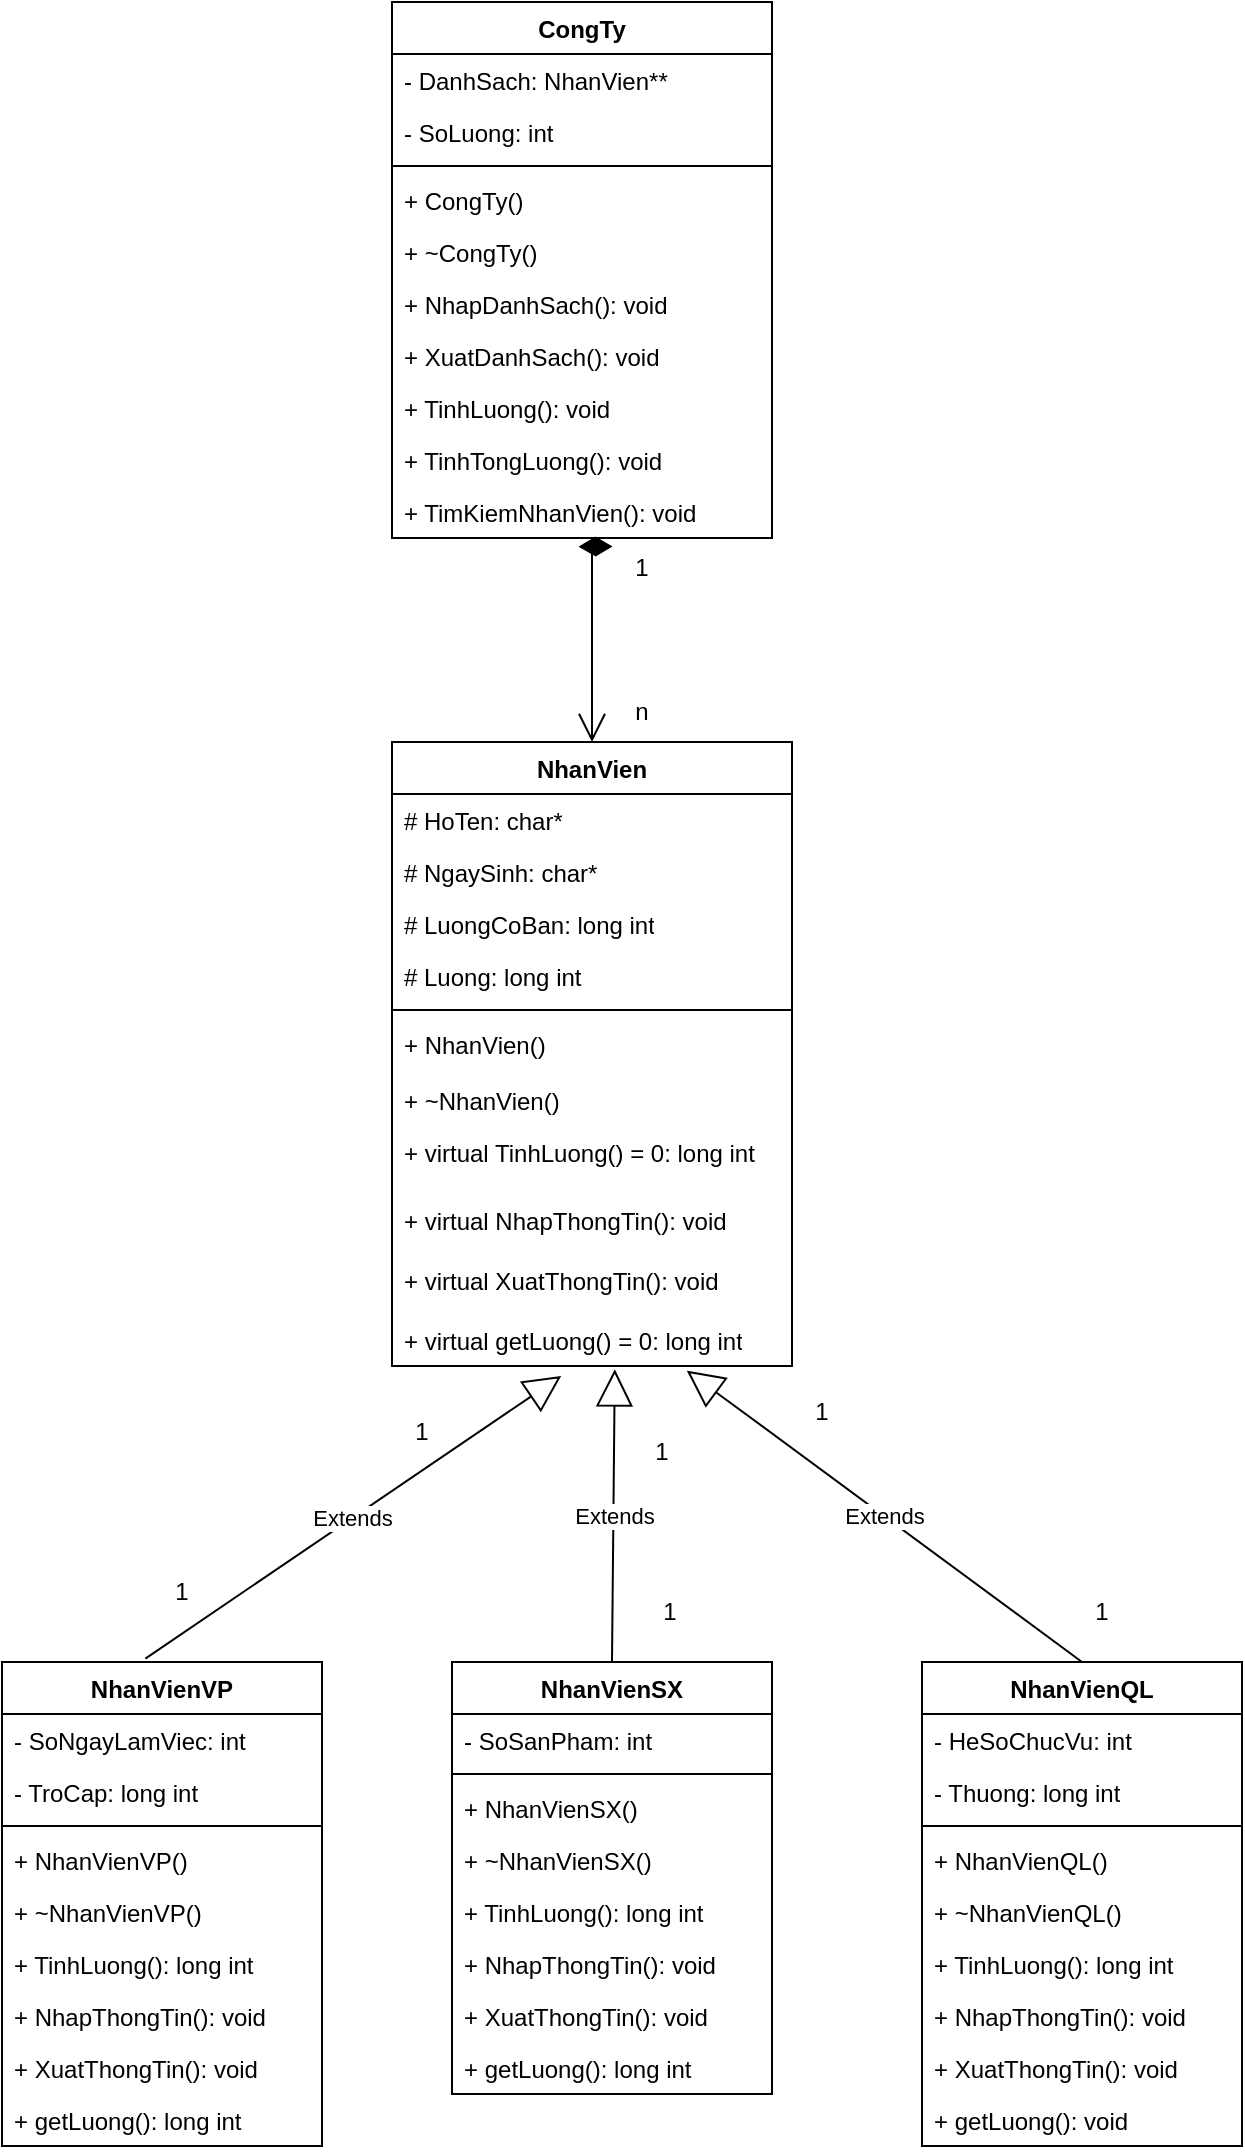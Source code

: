 <mxfile version="24.4.4" type="github">
  <diagram id="C5RBs43oDa-KdzZeNtuy" name="Page-1">
    <mxGraphModel dx="1635" dy="1240" grid="1" gridSize="10" guides="1" tooltips="1" connect="1" arrows="1" fold="1" page="1" pageScale="1" pageWidth="827" pageHeight="1169" math="0" shadow="0">
      <root>
        <mxCell id="WIyWlLk6GJQsqaUBKTNV-0" />
        <mxCell id="WIyWlLk6GJQsqaUBKTNV-1" parent="WIyWlLk6GJQsqaUBKTNV-0" />
        <mxCell id="Tgbv4g5EJDrGM5OgkftX-17" value="NhanVien" style="swimlane;fontStyle=1;align=center;verticalAlign=top;childLayout=stackLayout;horizontal=1;startSize=26;horizontalStack=0;resizeParent=1;resizeParentMax=0;resizeLast=0;collapsible=1;marginBottom=0;whiteSpace=wrap;html=1;" vertex="1" parent="WIyWlLk6GJQsqaUBKTNV-1">
          <mxGeometry x="275" y="370" width="200" height="312" as="geometry" />
        </mxCell>
        <mxCell id="Tgbv4g5EJDrGM5OgkftX-18" value="# HoTen: char*&lt;div&gt;&lt;br&gt;&lt;/div&gt;" style="text;strokeColor=none;fillColor=none;align=left;verticalAlign=top;spacingLeft=4;spacingRight=4;overflow=hidden;rotatable=0;points=[[0,0.5],[1,0.5]];portConstraint=eastwest;whiteSpace=wrap;html=1;" vertex="1" parent="Tgbv4g5EJDrGM5OgkftX-17">
          <mxGeometry y="26" width="200" height="26" as="geometry" />
        </mxCell>
        <mxCell id="Tgbv4g5EJDrGM5OgkftX-21" value="# NgaySinh: char*" style="text;strokeColor=none;fillColor=none;align=left;verticalAlign=top;spacingLeft=4;spacingRight=4;overflow=hidden;rotatable=0;points=[[0,0.5],[1,0.5]];portConstraint=eastwest;whiteSpace=wrap;html=1;" vertex="1" parent="Tgbv4g5EJDrGM5OgkftX-17">
          <mxGeometry y="52" width="200" height="26" as="geometry" />
        </mxCell>
        <mxCell id="Tgbv4g5EJDrGM5OgkftX-22" value="# LuongCoBan: long int" style="text;strokeColor=none;fillColor=none;align=left;verticalAlign=top;spacingLeft=4;spacingRight=4;overflow=hidden;rotatable=0;points=[[0,0.5],[1,0.5]];portConstraint=eastwest;whiteSpace=wrap;html=1;" vertex="1" parent="Tgbv4g5EJDrGM5OgkftX-17">
          <mxGeometry y="78" width="200" height="26" as="geometry" />
        </mxCell>
        <mxCell id="Tgbv4g5EJDrGM5OgkftX-72" value="# Luong: long int" style="text;strokeColor=none;fillColor=none;align=left;verticalAlign=top;spacingLeft=4;spacingRight=4;overflow=hidden;rotatable=0;points=[[0,0.5],[1,0.5]];portConstraint=eastwest;whiteSpace=wrap;html=1;" vertex="1" parent="Tgbv4g5EJDrGM5OgkftX-17">
          <mxGeometry y="104" width="200" height="26" as="geometry" />
        </mxCell>
        <mxCell id="Tgbv4g5EJDrGM5OgkftX-19" value="" style="line;strokeWidth=1;fillColor=none;align=left;verticalAlign=middle;spacingTop=-1;spacingLeft=3;spacingRight=3;rotatable=0;labelPosition=right;points=[];portConstraint=eastwest;strokeColor=inherit;" vertex="1" parent="Tgbv4g5EJDrGM5OgkftX-17">
          <mxGeometry y="130" width="200" height="8" as="geometry" />
        </mxCell>
        <mxCell id="Tgbv4g5EJDrGM5OgkftX-55" value="+ NhanVien()" style="text;strokeColor=none;fillColor=none;align=left;verticalAlign=top;spacingLeft=4;spacingRight=4;overflow=hidden;rotatable=0;points=[[0,0.5],[1,0.5]];portConstraint=eastwest;whiteSpace=wrap;html=1;" vertex="1" parent="Tgbv4g5EJDrGM5OgkftX-17">
          <mxGeometry y="138" width="200" height="28" as="geometry" />
        </mxCell>
        <mxCell id="Tgbv4g5EJDrGM5OgkftX-56" value="+ ~NhanVien()" style="text;strokeColor=none;fillColor=none;align=left;verticalAlign=top;spacingLeft=4;spacingRight=4;overflow=hidden;rotatable=0;points=[[0,0.5],[1,0.5]];portConstraint=eastwest;whiteSpace=wrap;html=1;" vertex="1" parent="Tgbv4g5EJDrGM5OgkftX-17">
          <mxGeometry y="166" width="200" height="26" as="geometry" />
        </mxCell>
        <mxCell id="Tgbv4g5EJDrGM5OgkftX-20" value="+ virtual TinhLuong() = 0: long int&amp;nbsp;&lt;div&gt;&lt;br&gt;&lt;/div&gt;" style="text;strokeColor=none;fillColor=none;align=left;verticalAlign=top;spacingLeft=4;spacingRight=4;overflow=hidden;rotatable=0;points=[[0,0.5],[1,0.5]];portConstraint=eastwest;whiteSpace=wrap;html=1;" vertex="1" parent="Tgbv4g5EJDrGM5OgkftX-17">
          <mxGeometry y="192" width="200" height="34" as="geometry" />
        </mxCell>
        <mxCell id="Tgbv4g5EJDrGM5OgkftX-54" value="+ virtual NhapThongTin(): void&lt;div&gt;&lt;br&gt;&lt;/div&gt;" style="text;strokeColor=none;fillColor=none;align=left;verticalAlign=top;spacingLeft=4;spacingRight=4;overflow=hidden;rotatable=0;points=[[0,0.5],[1,0.5]];portConstraint=eastwest;whiteSpace=wrap;html=1;" vertex="1" parent="Tgbv4g5EJDrGM5OgkftX-17">
          <mxGeometry y="226" width="200" height="30" as="geometry" />
        </mxCell>
        <mxCell id="Tgbv4g5EJDrGM5OgkftX-59" value="+ virtual XuatThongTin(): void" style="text;strokeColor=none;fillColor=none;align=left;verticalAlign=top;spacingLeft=4;spacingRight=4;overflow=hidden;rotatable=0;points=[[0,0.5],[1,0.5]];portConstraint=eastwest;whiteSpace=wrap;html=1;" vertex="1" parent="Tgbv4g5EJDrGM5OgkftX-17">
          <mxGeometry y="256" width="200" height="30" as="geometry" />
        </mxCell>
        <mxCell id="Tgbv4g5EJDrGM5OgkftX-74" value="+ virtual getLuong() = 0: long int" style="text;strokeColor=none;fillColor=none;align=left;verticalAlign=top;spacingLeft=4;spacingRight=4;overflow=hidden;rotatable=0;points=[[0,0.5],[1,0.5]];portConstraint=eastwest;whiteSpace=wrap;html=1;" vertex="1" parent="Tgbv4g5EJDrGM5OgkftX-17">
          <mxGeometry y="286" width="200" height="26" as="geometry" />
        </mxCell>
        <mxCell id="Tgbv4g5EJDrGM5OgkftX-39" value="NhanVienVP" style="swimlane;fontStyle=1;align=center;verticalAlign=top;childLayout=stackLayout;horizontal=1;startSize=26;horizontalStack=0;resizeParent=1;resizeParentMax=0;resizeLast=0;collapsible=1;marginBottom=0;whiteSpace=wrap;html=1;" vertex="1" parent="WIyWlLk6GJQsqaUBKTNV-1">
          <mxGeometry x="80" y="830" width="160" height="242" as="geometry" />
        </mxCell>
        <mxCell id="Tgbv4g5EJDrGM5OgkftX-40" value="- SoNgayLamViec: int" style="text;strokeColor=none;fillColor=none;align=left;verticalAlign=top;spacingLeft=4;spacingRight=4;overflow=hidden;rotatable=0;points=[[0,0.5],[1,0.5]];portConstraint=eastwest;whiteSpace=wrap;html=1;" vertex="1" parent="Tgbv4g5EJDrGM5OgkftX-39">
          <mxGeometry y="26" width="160" height="26" as="geometry" />
        </mxCell>
        <mxCell id="Tgbv4g5EJDrGM5OgkftX-52" value="- TroCap: long int" style="text;strokeColor=none;fillColor=none;align=left;verticalAlign=top;spacingLeft=4;spacingRight=4;overflow=hidden;rotatable=0;points=[[0,0.5],[1,0.5]];portConstraint=eastwest;whiteSpace=wrap;html=1;" vertex="1" parent="Tgbv4g5EJDrGM5OgkftX-39">
          <mxGeometry y="52" width="160" height="26" as="geometry" />
        </mxCell>
        <mxCell id="Tgbv4g5EJDrGM5OgkftX-41" value="" style="line;strokeWidth=1;fillColor=none;align=left;verticalAlign=middle;spacingTop=-1;spacingLeft=3;spacingRight=3;rotatable=0;labelPosition=right;points=[];portConstraint=eastwest;strokeColor=inherit;" vertex="1" parent="Tgbv4g5EJDrGM5OgkftX-39">
          <mxGeometry y="78" width="160" height="8" as="geometry" />
        </mxCell>
        <mxCell id="Tgbv4g5EJDrGM5OgkftX-42" value="+ NhanVienVP()" style="text;strokeColor=none;fillColor=none;align=left;verticalAlign=top;spacingLeft=4;spacingRight=4;overflow=hidden;rotatable=0;points=[[0,0.5],[1,0.5]];portConstraint=eastwest;whiteSpace=wrap;html=1;" vertex="1" parent="Tgbv4g5EJDrGM5OgkftX-39">
          <mxGeometry y="86" width="160" height="26" as="geometry" />
        </mxCell>
        <mxCell id="Tgbv4g5EJDrGM5OgkftX-75" value="+ ~NhanVienVP()" style="text;strokeColor=none;fillColor=none;align=left;verticalAlign=top;spacingLeft=4;spacingRight=4;overflow=hidden;rotatable=0;points=[[0,0.5],[1,0.5]];portConstraint=eastwest;whiteSpace=wrap;html=1;" vertex="1" parent="Tgbv4g5EJDrGM5OgkftX-39">
          <mxGeometry y="112" width="160" height="26" as="geometry" />
        </mxCell>
        <mxCell id="Tgbv4g5EJDrGM5OgkftX-76" value="+ TinhLuong(): long int" style="text;strokeColor=none;fillColor=none;align=left;verticalAlign=top;spacingLeft=4;spacingRight=4;overflow=hidden;rotatable=0;points=[[0,0.5],[1,0.5]];portConstraint=eastwest;whiteSpace=wrap;html=1;" vertex="1" parent="Tgbv4g5EJDrGM5OgkftX-39">
          <mxGeometry y="138" width="160" height="26" as="geometry" />
        </mxCell>
        <mxCell id="Tgbv4g5EJDrGM5OgkftX-77" value="+ NhapThongTin(): void" style="text;strokeColor=none;fillColor=none;align=left;verticalAlign=top;spacingLeft=4;spacingRight=4;overflow=hidden;rotatable=0;points=[[0,0.5],[1,0.5]];portConstraint=eastwest;whiteSpace=wrap;html=1;" vertex="1" parent="Tgbv4g5EJDrGM5OgkftX-39">
          <mxGeometry y="164" width="160" height="26" as="geometry" />
        </mxCell>
        <mxCell id="Tgbv4g5EJDrGM5OgkftX-78" value="+ XuatThongTin(): void" style="text;strokeColor=none;fillColor=none;align=left;verticalAlign=top;spacingLeft=4;spacingRight=4;overflow=hidden;rotatable=0;points=[[0,0.5],[1,0.5]];portConstraint=eastwest;whiteSpace=wrap;html=1;" vertex="1" parent="Tgbv4g5EJDrGM5OgkftX-39">
          <mxGeometry y="190" width="160" height="26" as="geometry" />
        </mxCell>
        <mxCell id="Tgbv4g5EJDrGM5OgkftX-79" value="+ getLuong(): long int" style="text;strokeColor=none;fillColor=none;align=left;verticalAlign=top;spacingLeft=4;spacingRight=4;overflow=hidden;rotatable=0;points=[[0,0.5],[1,0.5]];portConstraint=eastwest;whiteSpace=wrap;html=1;" vertex="1" parent="Tgbv4g5EJDrGM5OgkftX-39">
          <mxGeometry y="216" width="160" height="26" as="geometry" />
        </mxCell>
        <mxCell id="Tgbv4g5EJDrGM5OgkftX-43" value="NhanVienSX" style="swimlane;fontStyle=1;align=center;verticalAlign=top;childLayout=stackLayout;horizontal=1;startSize=26;horizontalStack=0;resizeParent=1;resizeParentMax=0;resizeLast=0;collapsible=1;marginBottom=0;whiteSpace=wrap;html=1;" vertex="1" parent="WIyWlLk6GJQsqaUBKTNV-1">
          <mxGeometry x="305" y="830" width="160" height="216" as="geometry" />
        </mxCell>
        <mxCell id="Tgbv4g5EJDrGM5OgkftX-44" value="- SoSanPham: int" style="text;strokeColor=none;fillColor=none;align=left;verticalAlign=top;spacingLeft=4;spacingRight=4;overflow=hidden;rotatable=0;points=[[0,0.5],[1,0.5]];portConstraint=eastwest;whiteSpace=wrap;html=1;" vertex="1" parent="Tgbv4g5EJDrGM5OgkftX-43">
          <mxGeometry y="26" width="160" height="26" as="geometry" />
        </mxCell>
        <mxCell id="Tgbv4g5EJDrGM5OgkftX-45" value="" style="line;strokeWidth=1;fillColor=none;align=left;verticalAlign=middle;spacingTop=-1;spacingLeft=3;spacingRight=3;rotatable=0;labelPosition=right;points=[];portConstraint=eastwest;strokeColor=inherit;" vertex="1" parent="Tgbv4g5EJDrGM5OgkftX-43">
          <mxGeometry y="52" width="160" height="8" as="geometry" />
        </mxCell>
        <mxCell id="Tgbv4g5EJDrGM5OgkftX-46" value="+ NhanVienSX()" style="text;strokeColor=none;fillColor=none;align=left;verticalAlign=top;spacingLeft=4;spacingRight=4;overflow=hidden;rotatable=0;points=[[0,0.5],[1,0.5]];portConstraint=eastwest;whiteSpace=wrap;html=1;" vertex="1" parent="Tgbv4g5EJDrGM5OgkftX-43">
          <mxGeometry y="60" width="160" height="26" as="geometry" />
        </mxCell>
        <mxCell id="Tgbv4g5EJDrGM5OgkftX-80" value="+ ~NhanVienSX()" style="text;strokeColor=none;fillColor=none;align=left;verticalAlign=top;spacingLeft=4;spacingRight=4;overflow=hidden;rotatable=0;points=[[0,0.5],[1,0.5]];portConstraint=eastwest;whiteSpace=wrap;html=1;" vertex="1" parent="Tgbv4g5EJDrGM5OgkftX-43">
          <mxGeometry y="86" width="160" height="26" as="geometry" />
        </mxCell>
        <mxCell id="Tgbv4g5EJDrGM5OgkftX-81" value="+ TinhLuong(): long int" style="text;strokeColor=none;fillColor=none;align=left;verticalAlign=top;spacingLeft=4;spacingRight=4;overflow=hidden;rotatable=0;points=[[0,0.5],[1,0.5]];portConstraint=eastwest;whiteSpace=wrap;html=1;" vertex="1" parent="Tgbv4g5EJDrGM5OgkftX-43">
          <mxGeometry y="112" width="160" height="26" as="geometry" />
        </mxCell>
        <mxCell id="Tgbv4g5EJDrGM5OgkftX-82" value="+ NhapThongTin(): void" style="text;strokeColor=none;fillColor=none;align=left;verticalAlign=top;spacingLeft=4;spacingRight=4;overflow=hidden;rotatable=0;points=[[0,0.5],[1,0.5]];portConstraint=eastwest;whiteSpace=wrap;html=1;" vertex="1" parent="Tgbv4g5EJDrGM5OgkftX-43">
          <mxGeometry y="138" width="160" height="26" as="geometry" />
        </mxCell>
        <mxCell id="Tgbv4g5EJDrGM5OgkftX-83" value="+ XuatThongTin(): void" style="text;strokeColor=none;fillColor=none;align=left;verticalAlign=top;spacingLeft=4;spacingRight=4;overflow=hidden;rotatable=0;points=[[0,0.5],[1,0.5]];portConstraint=eastwest;whiteSpace=wrap;html=1;" vertex="1" parent="Tgbv4g5EJDrGM5OgkftX-43">
          <mxGeometry y="164" width="160" height="26" as="geometry" />
        </mxCell>
        <mxCell id="Tgbv4g5EJDrGM5OgkftX-88" value="+ getLuong(): long int" style="text;strokeColor=none;fillColor=none;align=left;verticalAlign=top;spacingLeft=4;spacingRight=4;overflow=hidden;rotatable=0;points=[[0,0.5],[1,0.5]];portConstraint=eastwest;whiteSpace=wrap;html=1;" vertex="1" parent="Tgbv4g5EJDrGM5OgkftX-43">
          <mxGeometry y="190" width="160" height="26" as="geometry" />
        </mxCell>
        <mxCell id="Tgbv4g5EJDrGM5OgkftX-47" value="NhanVienQL" style="swimlane;fontStyle=1;align=center;verticalAlign=top;childLayout=stackLayout;horizontal=1;startSize=26;horizontalStack=0;resizeParent=1;resizeParentMax=0;resizeLast=0;collapsible=1;marginBottom=0;whiteSpace=wrap;html=1;" vertex="1" parent="WIyWlLk6GJQsqaUBKTNV-1">
          <mxGeometry x="540" y="830" width="160" height="242" as="geometry" />
        </mxCell>
        <mxCell id="Tgbv4g5EJDrGM5OgkftX-48" value="- HeSoChucVu: int" style="text;strokeColor=none;fillColor=none;align=left;verticalAlign=top;spacingLeft=4;spacingRight=4;overflow=hidden;rotatable=0;points=[[0,0.5],[1,0.5]];portConstraint=eastwest;whiteSpace=wrap;html=1;" vertex="1" parent="Tgbv4g5EJDrGM5OgkftX-47">
          <mxGeometry y="26" width="160" height="26" as="geometry" />
        </mxCell>
        <mxCell id="Tgbv4g5EJDrGM5OgkftX-53" value="- Thuong: long int" style="text;strokeColor=none;fillColor=none;align=left;verticalAlign=top;spacingLeft=4;spacingRight=4;overflow=hidden;rotatable=0;points=[[0,0.5],[1,0.5]];portConstraint=eastwest;whiteSpace=wrap;html=1;" vertex="1" parent="Tgbv4g5EJDrGM5OgkftX-47">
          <mxGeometry y="52" width="160" height="26" as="geometry" />
        </mxCell>
        <mxCell id="Tgbv4g5EJDrGM5OgkftX-49" value="" style="line;strokeWidth=1;fillColor=none;align=left;verticalAlign=middle;spacingTop=-1;spacingLeft=3;spacingRight=3;rotatable=0;labelPosition=right;points=[];portConstraint=eastwest;strokeColor=inherit;" vertex="1" parent="Tgbv4g5EJDrGM5OgkftX-47">
          <mxGeometry y="78" width="160" height="8" as="geometry" />
        </mxCell>
        <mxCell id="Tgbv4g5EJDrGM5OgkftX-90" value="+ NhanVienQL()" style="text;strokeColor=none;fillColor=none;align=left;verticalAlign=top;spacingLeft=4;spacingRight=4;overflow=hidden;rotatable=0;points=[[0,0.5],[1,0.5]];portConstraint=eastwest;whiteSpace=wrap;html=1;" vertex="1" parent="Tgbv4g5EJDrGM5OgkftX-47">
          <mxGeometry y="86" width="160" height="26" as="geometry" />
        </mxCell>
        <mxCell id="Tgbv4g5EJDrGM5OgkftX-92" value="+ ~NhanVienQL()" style="text;strokeColor=none;fillColor=none;align=left;verticalAlign=top;spacingLeft=4;spacingRight=4;overflow=hidden;rotatable=0;points=[[0,0.5],[1,0.5]];portConstraint=eastwest;whiteSpace=wrap;html=1;" vertex="1" parent="Tgbv4g5EJDrGM5OgkftX-47">
          <mxGeometry y="112" width="160" height="26" as="geometry" />
        </mxCell>
        <mxCell id="Tgbv4g5EJDrGM5OgkftX-93" value="+ TinhLuong(): long int" style="text;strokeColor=none;fillColor=none;align=left;verticalAlign=top;spacingLeft=4;spacingRight=4;overflow=hidden;rotatable=0;points=[[0,0.5],[1,0.5]];portConstraint=eastwest;whiteSpace=wrap;html=1;" vertex="1" parent="Tgbv4g5EJDrGM5OgkftX-47">
          <mxGeometry y="138" width="160" height="26" as="geometry" />
        </mxCell>
        <mxCell id="Tgbv4g5EJDrGM5OgkftX-91" value="+ NhapThongTin(): void" style="text;strokeColor=none;fillColor=none;align=left;verticalAlign=top;spacingLeft=4;spacingRight=4;overflow=hidden;rotatable=0;points=[[0,0.5],[1,0.5]];portConstraint=eastwest;whiteSpace=wrap;html=1;" vertex="1" parent="Tgbv4g5EJDrGM5OgkftX-47">
          <mxGeometry y="164" width="160" height="26" as="geometry" />
        </mxCell>
        <mxCell id="Tgbv4g5EJDrGM5OgkftX-89" value="+ XuatThongTin(): void" style="text;strokeColor=none;fillColor=none;align=left;verticalAlign=top;spacingLeft=4;spacingRight=4;overflow=hidden;rotatable=0;points=[[0,0.5],[1,0.5]];portConstraint=eastwest;whiteSpace=wrap;html=1;" vertex="1" parent="Tgbv4g5EJDrGM5OgkftX-47">
          <mxGeometry y="190" width="160" height="26" as="geometry" />
        </mxCell>
        <mxCell id="Tgbv4g5EJDrGM5OgkftX-50" value="+ getLuong(): void" style="text;strokeColor=none;fillColor=none;align=left;verticalAlign=top;spacingLeft=4;spacingRight=4;overflow=hidden;rotatable=0;points=[[0,0.5],[1,0.5]];portConstraint=eastwest;whiteSpace=wrap;html=1;" vertex="1" parent="Tgbv4g5EJDrGM5OgkftX-47">
          <mxGeometry y="216" width="160" height="26" as="geometry" />
        </mxCell>
        <mxCell id="Tgbv4g5EJDrGM5OgkftX-62" value="CongTy" style="swimlane;fontStyle=1;align=center;verticalAlign=top;childLayout=stackLayout;horizontal=1;startSize=26;horizontalStack=0;resizeParent=1;resizeParentMax=0;resizeLast=0;collapsible=1;marginBottom=0;whiteSpace=wrap;html=1;" vertex="1" parent="WIyWlLk6GJQsqaUBKTNV-1">
          <mxGeometry x="275" width="190" height="268" as="geometry" />
        </mxCell>
        <mxCell id="Tgbv4g5EJDrGM5OgkftX-63" value="- DanhSach: NhanVien**" style="text;strokeColor=none;fillColor=none;align=left;verticalAlign=top;spacingLeft=4;spacingRight=4;overflow=hidden;rotatable=0;points=[[0,0.5],[1,0.5]];portConstraint=eastwest;whiteSpace=wrap;html=1;" vertex="1" parent="Tgbv4g5EJDrGM5OgkftX-62">
          <mxGeometry y="26" width="190" height="26" as="geometry" />
        </mxCell>
        <mxCell id="Tgbv4g5EJDrGM5OgkftX-66" value="- SoLuong: int" style="text;strokeColor=none;fillColor=none;align=left;verticalAlign=top;spacingLeft=4;spacingRight=4;overflow=hidden;rotatable=0;points=[[0,0.5],[1,0.5]];portConstraint=eastwest;whiteSpace=wrap;html=1;" vertex="1" parent="Tgbv4g5EJDrGM5OgkftX-62">
          <mxGeometry y="52" width="190" height="26" as="geometry" />
        </mxCell>
        <mxCell id="Tgbv4g5EJDrGM5OgkftX-64" value="" style="line;strokeWidth=1;fillColor=none;align=left;verticalAlign=middle;spacingTop=-1;spacingLeft=3;spacingRight=3;rotatable=0;labelPosition=right;points=[];portConstraint=eastwest;strokeColor=inherit;" vertex="1" parent="Tgbv4g5EJDrGM5OgkftX-62">
          <mxGeometry y="78" width="190" height="8" as="geometry" />
        </mxCell>
        <mxCell id="Tgbv4g5EJDrGM5OgkftX-65" value="+ CongTy()" style="text;strokeColor=none;fillColor=none;align=left;verticalAlign=top;spacingLeft=4;spacingRight=4;overflow=hidden;rotatable=0;points=[[0,0.5],[1,0.5]];portConstraint=eastwest;whiteSpace=wrap;html=1;" vertex="1" parent="Tgbv4g5EJDrGM5OgkftX-62">
          <mxGeometry y="86" width="190" height="26" as="geometry" />
        </mxCell>
        <mxCell id="Tgbv4g5EJDrGM5OgkftX-67" value="+ ~CongTy()" style="text;strokeColor=none;fillColor=none;align=left;verticalAlign=top;spacingLeft=4;spacingRight=4;overflow=hidden;rotatable=0;points=[[0,0.5],[1,0.5]];portConstraint=eastwest;whiteSpace=wrap;html=1;" vertex="1" parent="Tgbv4g5EJDrGM5OgkftX-62">
          <mxGeometry y="112" width="190" height="26" as="geometry" />
        </mxCell>
        <mxCell id="Tgbv4g5EJDrGM5OgkftX-68" value="+ NhapDanhSach(): void" style="text;strokeColor=none;fillColor=none;align=left;verticalAlign=top;spacingLeft=4;spacingRight=4;overflow=hidden;rotatable=0;points=[[0,0.5],[1,0.5]];portConstraint=eastwest;whiteSpace=wrap;html=1;" vertex="1" parent="Tgbv4g5EJDrGM5OgkftX-62">
          <mxGeometry y="138" width="190" height="26" as="geometry" />
        </mxCell>
        <mxCell id="Tgbv4g5EJDrGM5OgkftX-70" value="+ XuatDanhSach(): void" style="text;strokeColor=none;fillColor=none;align=left;verticalAlign=top;spacingLeft=4;spacingRight=4;overflow=hidden;rotatable=0;points=[[0,0.5],[1,0.5]];portConstraint=eastwest;whiteSpace=wrap;html=1;" vertex="1" parent="Tgbv4g5EJDrGM5OgkftX-62">
          <mxGeometry y="164" width="190" height="26" as="geometry" />
        </mxCell>
        <mxCell id="Tgbv4g5EJDrGM5OgkftX-69" value="+ TinhLuong(): void" style="text;strokeColor=none;fillColor=none;align=left;verticalAlign=top;spacingLeft=4;spacingRight=4;overflow=hidden;rotatable=0;points=[[0,0.5],[1,0.5]];portConstraint=eastwest;whiteSpace=wrap;html=1;" vertex="1" parent="Tgbv4g5EJDrGM5OgkftX-62">
          <mxGeometry y="190" width="190" height="26" as="geometry" />
        </mxCell>
        <mxCell id="Tgbv4g5EJDrGM5OgkftX-71" value="+ TinhTongLuong(): void" style="text;strokeColor=none;fillColor=none;align=left;verticalAlign=top;spacingLeft=4;spacingRight=4;overflow=hidden;rotatable=0;points=[[0,0.5],[1,0.5]];portConstraint=eastwest;whiteSpace=wrap;html=1;" vertex="1" parent="Tgbv4g5EJDrGM5OgkftX-62">
          <mxGeometry y="216" width="190" height="26" as="geometry" />
        </mxCell>
        <mxCell id="Tgbv4g5EJDrGM5OgkftX-73" value="+ TimKiemNhanVien(): void" style="text;strokeColor=none;fillColor=none;align=left;verticalAlign=top;spacingLeft=4;spacingRight=4;overflow=hidden;rotatable=0;points=[[0,0.5],[1,0.5]];portConstraint=eastwest;whiteSpace=wrap;html=1;" vertex="1" parent="Tgbv4g5EJDrGM5OgkftX-62">
          <mxGeometry y="242" width="190" height="26" as="geometry" />
        </mxCell>
        <mxCell id="Tgbv4g5EJDrGM5OgkftX-106" value="" style="endArrow=open;html=1;endSize=12;startArrow=diamondThin;startSize=14;startFill=1;edgeStyle=orthogonalEdgeStyle;align=left;verticalAlign=bottom;rounded=0;entryX=0.5;entryY=0;entryDx=0;entryDy=0;exitX=0.491;exitY=1.167;exitDx=0;exitDy=0;exitPerimeter=0;" edge="1" parent="WIyWlLk6GJQsqaUBKTNV-1" source="Tgbv4g5EJDrGM5OgkftX-73" target="Tgbv4g5EJDrGM5OgkftX-17">
          <mxGeometry x="-1" y="3" relative="1" as="geometry">
            <mxPoint x="170" y="310" as="sourcePoint" />
            <mxPoint x="330" y="310" as="targetPoint" />
            <Array as="points">
              <mxPoint x="375" y="272" />
            </Array>
          </mxGeometry>
        </mxCell>
        <mxCell id="Tgbv4g5EJDrGM5OgkftX-108" value="Extends" style="endArrow=block;endSize=16;endFill=0;html=1;rounded=0;entryX=0.423;entryY=1.192;entryDx=0;entryDy=0;entryPerimeter=0;exitX=0.448;exitY=-0.007;exitDx=0;exitDy=0;exitPerimeter=0;" edge="1" parent="WIyWlLk6GJQsqaUBKTNV-1" source="Tgbv4g5EJDrGM5OgkftX-39" target="Tgbv4g5EJDrGM5OgkftX-74">
          <mxGeometry width="160" relative="1" as="geometry">
            <mxPoint x="170" y="710" as="sourcePoint" />
            <mxPoint x="330" y="710" as="targetPoint" />
          </mxGeometry>
        </mxCell>
        <mxCell id="Tgbv4g5EJDrGM5OgkftX-109" value="Extends" style="endArrow=block;endSize=16;endFill=0;html=1;rounded=0;entryX=0.557;entryY=1.064;entryDx=0;entryDy=0;entryPerimeter=0;exitX=0.5;exitY=0;exitDx=0;exitDy=0;" edge="1" parent="WIyWlLk6GJQsqaUBKTNV-1" source="Tgbv4g5EJDrGM5OgkftX-43" target="Tgbv4g5EJDrGM5OgkftX-74">
          <mxGeometry width="160" relative="1" as="geometry">
            <mxPoint x="170" y="710" as="sourcePoint" />
            <mxPoint x="330" y="710" as="targetPoint" />
          </mxGeometry>
        </mxCell>
        <mxCell id="Tgbv4g5EJDrGM5OgkftX-110" value="Extends" style="endArrow=block;endSize=16;endFill=0;html=1;rounded=0;entryX=0.737;entryY=1.09;entryDx=0;entryDy=0;entryPerimeter=0;exitX=0.5;exitY=0;exitDx=0;exitDy=0;" edge="1" parent="WIyWlLk6GJQsqaUBKTNV-1" source="Tgbv4g5EJDrGM5OgkftX-47" target="Tgbv4g5EJDrGM5OgkftX-74">
          <mxGeometry width="160" relative="1" as="geometry">
            <mxPoint x="170" y="710" as="sourcePoint" />
            <mxPoint x="330" y="710" as="targetPoint" />
          </mxGeometry>
        </mxCell>
        <mxCell id="Tgbv4g5EJDrGM5OgkftX-111" value="1" style="text;strokeColor=none;align=center;fillColor=none;html=1;verticalAlign=middle;whiteSpace=wrap;rounded=0;" vertex="1" parent="WIyWlLk6GJQsqaUBKTNV-1">
          <mxGeometry x="460" y="690" width="60" height="30" as="geometry" />
        </mxCell>
        <mxCell id="Tgbv4g5EJDrGM5OgkftX-112" value="1" style="text;strokeColor=none;align=center;fillColor=none;html=1;verticalAlign=middle;whiteSpace=wrap;rounded=0;" vertex="1" parent="WIyWlLk6GJQsqaUBKTNV-1">
          <mxGeometry x="600" y="790" width="60" height="30" as="geometry" />
        </mxCell>
        <mxCell id="Tgbv4g5EJDrGM5OgkftX-113" value="1" style="text;strokeColor=none;align=center;fillColor=none;html=1;verticalAlign=middle;whiteSpace=wrap;rounded=0;" vertex="1" parent="WIyWlLk6GJQsqaUBKTNV-1">
          <mxGeometry x="380" y="710" width="60" height="30" as="geometry" />
        </mxCell>
        <mxCell id="Tgbv4g5EJDrGM5OgkftX-114" value="1" style="text;strokeColor=none;align=center;fillColor=none;html=1;verticalAlign=middle;whiteSpace=wrap;rounded=0;" vertex="1" parent="WIyWlLk6GJQsqaUBKTNV-1">
          <mxGeometry x="384" y="790" width="60" height="30" as="geometry" />
        </mxCell>
        <mxCell id="Tgbv4g5EJDrGM5OgkftX-115" value="1" style="text;strokeColor=none;align=center;fillColor=none;html=1;verticalAlign=middle;whiteSpace=wrap;rounded=0;" vertex="1" parent="WIyWlLk6GJQsqaUBKTNV-1">
          <mxGeometry x="260" y="700" width="60" height="30" as="geometry" />
        </mxCell>
        <mxCell id="Tgbv4g5EJDrGM5OgkftX-116" value="1" style="text;strokeColor=none;align=center;fillColor=none;html=1;verticalAlign=middle;whiteSpace=wrap;rounded=0;" vertex="1" parent="WIyWlLk6GJQsqaUBKTNV-1">
          <mxGeometry x="140" y="780" width="60" height="30" as="geometry" />
        </mxCell>
        <mxCell id="Tgbv4g5EJDrGM5OgkftX-117" value="1" style="text;strokeColor=none;align=center;fillColor=none;html=1;verticalAlign=middle;whiteSpace=wrap;rounded=0;" vertex="1" parent="WIyWlLk6GJQsqaUBKTNV-1">
          <mxGeometry x="370" y="268" width="60" height="30" as="geometry" />
        </mxCell>
        <mxCell id="Tgbv4g5EJDrGM5OgkftX-118" value="n" style="text;strokeColor=none;align=center;fillColor=none;html=1;verticalAlign=middle;whiteSpace=wrap;rounded=0;" vertex="1" parent="WIyWlLk6GJQsqaUBKTNV-1">
          <mxGeometry x="370" y="340" width="60" height="30" as="geometry" />
        </mxCell>
      </root>
    </mxGraphModel>
  </diagram>
</mxfile>
